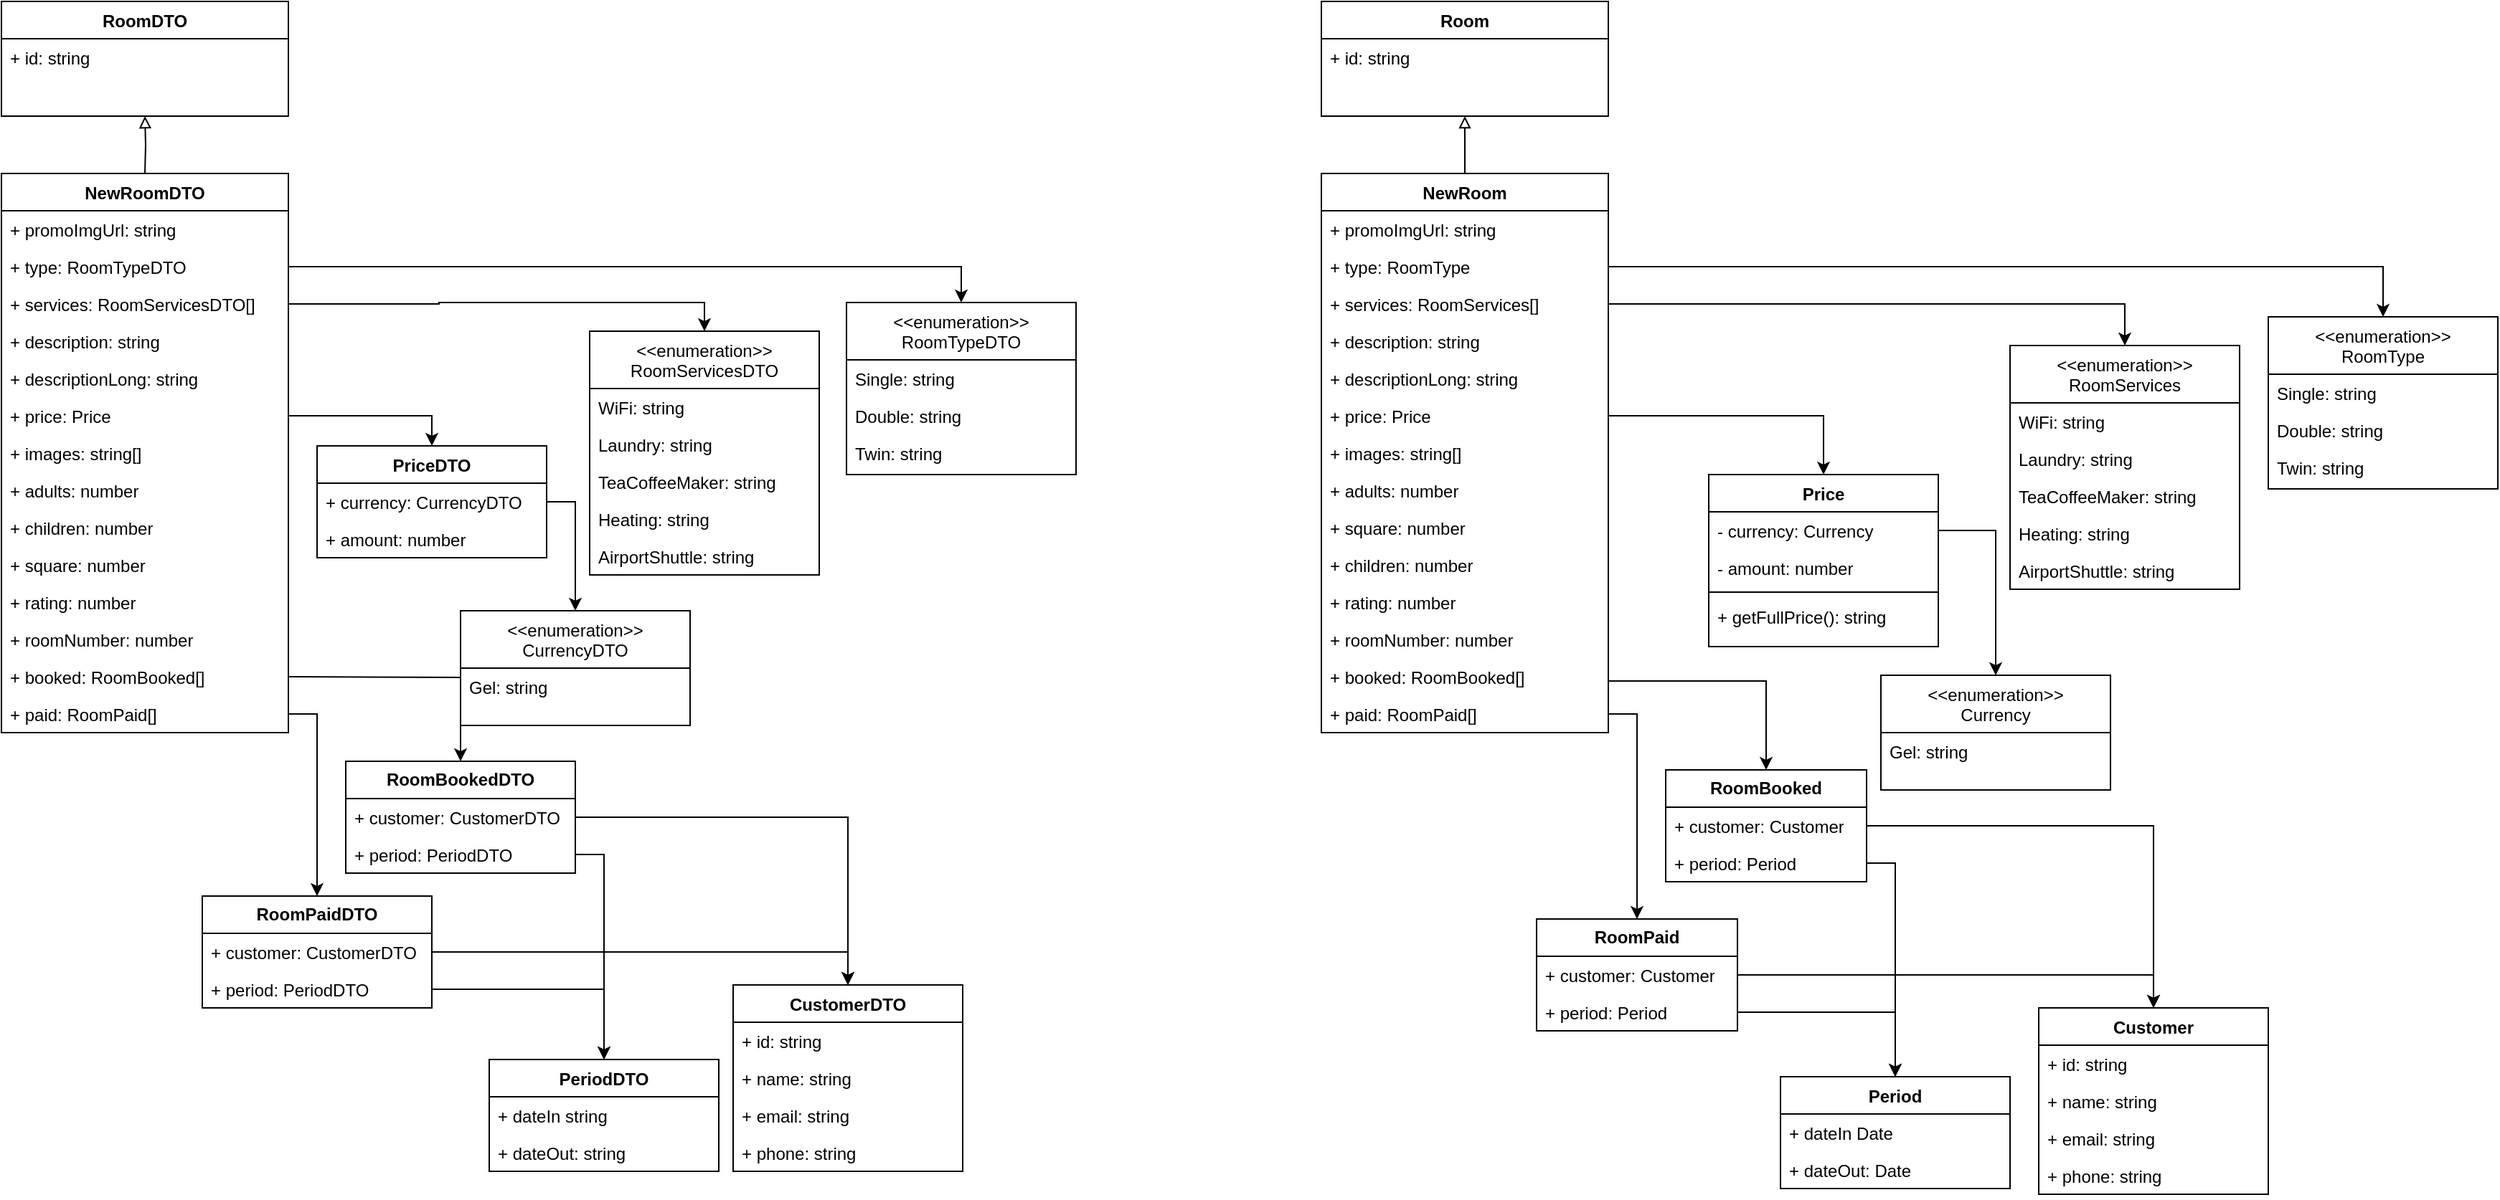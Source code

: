 <mxfile version="21.1.2" type="device">
  <diagram id="C5RBs43oDa-KdzZeNtuy" name="Page-1">
    <mxGraphModel dx="1173" dy="793" grid="1" gridSize="10" guides="1" tooltips="1" connect="1" arrows="1" fold="1" page="1" pageScale="1" pageWidth="827" pageHeight="1169" math="0" shadow="0">
      <root>
        <mxCell id="WIyWlLk6GJQsqaUBKTNV-0" />
        <mxCell id="WIyWlLk6GJQsqaUBKTNV-1" parent="WIyWlLk6GJQsqaUBKTNV-0" />
        <mxCell id="zkfFHV4jXpPFQw0GAbJ--17" value="Customer" style="swimlane;fontStyle=1;align=center;verticalAlign=top;childLayout=stackLayout;horizontal=1;startSize=26;horizontalStack=0;resizeParent=1;resizeLast=0;collapsible=1;marginBottom=0;rounded=0;shadow=0;strokeWidth=1;" parent="WIyWlLk6GJQsqaUBKTNV-1" vertex="1">
          <mxGeometry x="1700" y="862" width="160" height="130" as="geometry">
            <mxRectangle x="550" y="140" width="160" height="26" as="alternateBounds" />
          </mxGeometry>
        </mxCell>
        <mxCell id="zkfFHV4jXpPFQw0GAbJ--18" value="+ id: string" style="text;align=left;verticalAlign=top;spacingLeft=4;spacingRight=4;overflow=hidden;rotatable=0;points=[[0,0.5],[1,0.5]];portConstraint=eastwest;" parent="zkfFHV4jXpPFQw0GAbJ--17" vertex="1">
          <mxGeometry y="26" width="160" height="26" as="geometry" />
        </mxCell>
        <mxCell id="zkfFHV4jXpPFQw0GAbJ--19" value="+ name: string" style="text;align=left;verticalAlign=top;spacingLeft=4;spacingRight=4;overflow=hidden;rotatable=0;points=[[0,0.5],[1,0.5]];portConstraint=eastwest;rounded=0;shadow=0;html=0;" parent="zkfFHV4jXpPFQw0GAbJ--17" vertex="1">
          <mxGeometry y="52" width="160" height="26" as="geometry" />
        </mxCell>
        <mxCell id="zkfFHV4jXpPFQw0GAbJ--20" value="+ email: string" style="text;align=left;verticalAlign=top;spacingLeft=4;spacingRight=4;overflow=hidden;rotatable=0;points=[[0,0.5],[1,0.5]];portConstraint=eastwest;rounded=0;shadow=0;html=0;" parent="zkfFHV4jXpPFQw0GAbJ--17" vertex="1">
          <mxGeometry y="78" width="160" height="26" as="geometry" />
        </mxCell>
        <mxCell id="zkfFHV4jXpPFQw0GAbJ--21" value="+ phone: string" style="text;align=left;verticalAlign=top;spacingLeft=4;spacingRight=4;overflow=hidden;rotatable=0;points=[[0,0.5],[1,0.5]];portConstraint=eastwest;rounded=0;shadow=0;html=0;" parent="zkfFHV4jXpPFQw0GAbJ--17" vertex="1">
          <mxGeometry y="104" width="160" height="26" as="geometry" />
        </mxCell>
        <mxCell id="d_Sg6oqERydrpkFvaHPT-14" value="Room" style="swimlane;fontStyle=1;align=center;verticalAlign=top;childLayout=stackLayout;horizontal=1;startSize=26;horizontalStack=0;resizeParent=1;resizeLast=0;collapsible=1;marginBottom=0;rounded=0;shadow=0;strokeWidth=1;" parent="WIyWlLk6GJQsqaUBKTNV-1" vertex="1">
          <mxGeometry x="1200" y="160" width="200" height="80" as="geometry">
            <mxRectangle x="550" y="140" width="160" height="26" as="alternateBounds" />
          </mxGeometry>
        </mxCell>
        <mxCell id="d_Sg6oqERydrpkFvaHPT-18" value="+ id: string" style="text;align=left;verticalAlign=top;spacingLeft=4;spacingRight=4;overflow=hidden;rotatable=0;points=[[0,0.5],[1,0.5]];portConstraint=eastwest;rounded=0;shadow=0;html=0;" parent="d_Sg6oqERydrpkFvaHPT-14" vertex="1">
          <mxGeometry y="26" width="200" height="34" as="geometry" />
        </mxCell>
        <mxCell id="d_Sg6oqERydrpkFvaHPT-21" value="&lt;&lt;enumeration&gt;&gt;&#xa;RoomServices" style="swimlane;fontStyle=0;align=center;verticalAlign=top;childLayout=stackLayout;horizontal=1;startSize=40;horizontalStack=0;resizeParent=1;resizeLast=0;collapsible=1;marginBottom=0;rounded=0;shadow=0;strokeWidth=1;" parent="WIyWlLk6GJQsqaUBKTNV-1" vertex="1">
          <mxGeometry x="1680" y="400" width="160" height="170" as="geometry">
            <mxRectangle x="550" y="140" width="160" height="26" as="alternateBounds" />
          </mxGeometry>
        </mxCell>
        <mxCell id="d_Sg6oqERydrpkFvaHPT-22" value="WiFi: string" style="text;align=left;verticalAlign=top;spacingLeft=4;spacingRight=4;overflow=hidden;rotatable=0;points=[[0,0.5],[1,0.5]];portConstraint=eastwest;" parent="d_Sg6oqERydrpkFvaHPT-21" vertex="1">
          <mxGeometry y="40" width="160" height="26" as="geometry" />
        </mxCell>
        <mxCell id="d_Sg6oqERydrpkFvaHPT-23" value="Laundry: string" style="text;align=left;verticalAlign=top;spacingLeft=4;spacingRight=4;overflow=hidden;rotatable=0;points=[[0,0.5],[1,0.5]];portConstraint=eastwest;rounded=0;shadow=0;html=0;" parent="d_Sg6oqERydrpkFvaHPT-21" vertex="1">
          <mxGeometry y="66" width="160" height="26" as="geometry" />
        </mxCell>
        <mxCell id="d_Sg6oqERydrpkFvaHPT-48" value="TeaCoffeeMaker: string" style="text;strokeColor=none;fillColor=none;align=left;verticalAlign=top;spacingLeft=4;spacingRight=4;overflow=hidden;rotatable=0;points=[[0,0.5],[1,0.5]];portConstraint=eastwest;whiteSpace=wrap;html=1;" parent="d_Sg6oqERydrpkFvaHPT-21" vertex="1">
          <mxGeometry y="92" width="160" height="26" as="geometry" />
        </mxCell>
        <mxCell id="d_Sg6oqERydrpkFvaHPT-49" value="Heating: string" style="text;strokeColor=none;fillColor=none;align=left;verticalAlign=top;spacingLeft=4;spacingRight=4;overflow=hidden;rotatable=0;points=[[0,0.5],[1,0.5]];portConstraint=eastwest;whiteSpace=wrap;html=1;" parent="d_Sg6oqERydrpkFvaHPT-21" vertex="1">
          <mxGeometry y="118" width="160" height="26" as="geometry" />
        </mxCell>
        <mxCell id="d_Sg6oqERydrpkFvaHPT-50" value="AirportShuttle: string" style="text;strokeColor=none;fillColor=none;align=left;verticalAlign=top;spacingLeft=4;spacingRight=4;overflow=hidden;rotatable=0;points=[[0,0.5],[1,0.5]];portConstraint=eastwest;whiteSpace=wrap;html=1;" parent="d_Sg6oqERydrpkFvaHPT-21" vertex="1">
          <mxGeometry y="144" width="160" height="26" as="geometry" />
        </mxCell>
        <mxCell id="d_Sg6oqERydrpkFvaHPT-0" value="&lt;&lt;enumeration&gt;&gt;&#xa;RoomType" style="swimlane;fontStyle=0;align=center;verticalAlign=top;childLayout=stackLayout;horizontal=1;startSize=40;horizontalStack=0;resizeParent=1;resizeLast=0;collapsible=1;marginBottom=0;rounded=0;shadow=0;strokeWidth=1;" parent="WIyWlLk6GJQsqaUBKTNV-1" vertex="1">
          <mxGeometry x="1860" y="380" width="160" height="120" as="geometry">
            <mxRectangle x="550" y="140" width="160" height="26" as="alternateBounds" />
          </mxGeometry>
        </mxCell>
        <mxCell id="d_Sg6oqERydrpkFvaHPT-1" value="Single: string" style="text;align=left;verticalAlign=top;spacingLeft=4;spacingRight=4;overflow=hidden;rotatable=0;points=[[0,0.5],[1,0.5]];portConstraint=eastwest;" parent="d_Sg6oqERydrpkFvaHPT-0" vertex="1">
          <mxGeometry y="40" width="160" height="26" as="geometry" />
        </mxCell>
        <mxCell id="d_Sg6oqERydrpkFvaHPT-41" value="Double: string" style="text;strokeColor=none;fillColor=none;align=left;verticalAlign=top;spacingLeft=4;spacingRight=4;overflow=hidden;rotatable=0;points=[[0,0.5],[1,0.5]];portConstraint=eastwest;whiteSpace=wrap;html=1;" parent="d_Sg6oqERydrpkFvaHPT-0" vertex="1">
          <mxGeometry y="66" width="160" height="26" as="geometry" />
        </mxCell>
        <mxCell id="d_Sg6oqERydrpkFvaHPT-42" value="Twin: string" style="text;strokeColor=none;fillColor=none;align=left;verticalAlign=top;spacingLeft=4;spacingRight=4;overflow=hidden;rotatable=0;points=[[0,0.5],[1,0.5]];portConstraint=eastwest;whiteSpace=wrap;html=1;" parent="d_Sg6oqERydrpkFvaHPT-0" vertex="1">
          <mxGeometry y="92" width="160" height="28" as="geometry" />
        </mxCell>
        <mxCell id="zkfFHV4jXpPFQw0GAbJ--0" value="NewRoom" style="swimlane;fontStyle=1;align=center;verticalAlign=top;childLayout=stackLayout;horizontal=1;startSize=26;horizontalStack=0;resizeParent=1;resizeLast=0;collapsible=1;marginBottom=0;rounded=0;shadow=0;strokeWidth=1;fillColor=default;" parent="WIyWlLk6GJQsqaUBKTNV-1" vertex="1">
          <mxGeometry x="1200" y="280" width="200" height="390" as="geometry">
            <mxRectangle x="230" y="140" width="160" height="26" as="alternateBounds" />
          </mxGeometry>
        </mxCell>
        <mxCell id="hzhKv7WzkPUW-s2_m-Os-23" value="+ promoImgUrl: string" style="text;align=left;verticalAlign=top;spacingLeft=4;spacingRight=4;overflow=hidden;rotatable=0;points=[[0,0.5],[1,0.5]];portConstraint=eastwest;rounded=0;shadow=0;html=0;" parent="zkfFHV4jXpPFQw0GAbJ--0" vertex="1">
          <mxGeometry y="26" width="200" height="26" as="geometry" />
        </mxCell>
        <mxCell id="zkfFHV4jXpPFQw0GAbJ--3" value="+ type: RoomType" style="text;align=left;verticalAlign=top;spacingLeft=4;spacingRight=4;overflow=hidden;rotatable=0;points=[[0,0.5],[1,0.5]];portConstraint=eastwest;rounded=0;shadow=0;html=0;" parent="zkfFHV4jXpPFQw0GAbJ--0" vertex="1">
          <mxGeometry y="52" width="200" height="26" as="geometry" />
        </mxCell>
        <mxCell id="hzhKv7WzkPUW-s2_m-Os-22" value="+ services: RoomServices[]" style="text;align=left;verticalAlign=top;spacingLeft=4;spacingRight=4;overflow=hidden;rotatable=0;points=[[0,0.5],[1,0.5]];portConstraint=eastwest;" parent="zkfFHV4jXpPFQw0GAbJ--0" vertex="1">
          <mxGeometry y="78" width="200" height="26" as="geometry" />
        </mxCell>
        <mxCell id="hzhKv7WzkPUW-s2_m-Os-24" value="+ description: string" style="text;align=left;verticalAlign=top;spacingLeft=4;spacingRight=4;overflow=hidden;rotatable=0;points=[[0,0.5],[1,0.5]];portConstraint=eastwest;rounded=0;shadow=0;html=0;" parent="zkfFHV4jXpPFQw0GAbJ--0" vertex="1">
          <mxGeometry y="104" width="200" height="26" as="geometry" />
        </mxCell>
        <mxCell id="hzhKv7WzkPUW-s2_m-Os-30" value="+ descriptionLong: string" style="text;align=left;verticalAlign=top;spacingLeft=4;spacingRight=4;overflow=hidden;rotatable=0;points=[[0,0.5],[1,0.5]];portConstraint=eastwest;rounded=0;shadow=0;html=0;" parent="zkfFHV4jXpPFQw0GAbJ--0" vertex="1">
          <mxGeometry y="130" width="200" height="26" as="geometry" />
        </mxCell>
        <mxCell id="hzhKv7WzkPUW-s2_m-Os-25" value="+ price: Price" style="text;align=left;verticalAlign=top;spacingLeft=4;spacingRight=4;overflow=hidden;rotatable=0;points=[[0,0.5],[1,0.5]];portConstraint=eastwest;" parent="zkfFHV4jXpPFQw0GAbJ--0" vertex="1">
          <mxGeometry y="156" width="200" height="26" as="geometry" />
        </mxCell>
        <mxCell id="hzhKv7WzkPUW-s2_m-Os-29" value="+ images: string[]" style="text;align=left;verticalAlign=top;spacingLeft=4;spacingRight=4;overflow=hidden;rotatable=0;points=[[0,0.5],[1,0.5]];portConstraint=eastwest;rounded=0;shadow=0;html=0;" parent="zkfFHV4jXpPFQw0GAbJ--0" vertex="1">
          <mxGeometry y="182" width="200" height="26" as="geometry" />
        </mxCell>
        <mxCell id="hzhKv7WzkPUW-s2_m-Os-28" value="+ adults: number" style="text;align=left;verticalAlign=top;spacingLeft=4;spacingRight=4;overflow=hidden;rotatable=0;points=[[0,0.5],[1,0.5]];portConstraint=eastwest;" parent="zkfFHV4jXpPFQw0GAbJ--0" vertex="1">
          <mxGeometry y="208" width="200" height="26" as="geometry" />
        </mxCell>
        <mxCell id="hzhKv7WzkPUW-s2_m-Os-31" value="+ square: number" style="text;align=left;verticalAlign=top;spacingLeft=4;spacingRight=4;overflow=hidden;rotatable=0;points=[[0,0.5],[1,0.5]];portConstraint=eastwest;rounded=0;shadow=0;html=0;" parent="zkfFHV4jXpPFQw0GAbJ--0" vertex="1">
          <mxGeometry y="234" width="200" height="26" as="geometry" />
        </mxCell>
        <mxCell id="hzhKv7WzkPUW-s2_m-Os-27" value="+ children: number" style="text;align=left;verticalAlign=top;spacingLeft=4;spacingRight=4;overflow=hidden;rotatable=0;points=[[0,0.5],[1,0.5]];portConstraint=eastwest;rounded=0;shadow=0;html=0;" parent="zkfFHV4jXpPFQw0GAbJ--0" vertex="1">
          <mxGeometry y="260" width="200" height="26" as="geometry" />
        </mxCell>
        <mxCell id="hzhKv7WzkPUW-s2_m-Os-32" value="+ rating: number" style="text;align=left;verticalAlign=top;spacingLeft=4;spacingRight=4;overflow=hidden;rotatable=0;points=[[0,0.5],[1,0.5]];portConstraint=eastwest;rounded=0;shadow=0;html=0;" parent="zkfFHV4jXpPFQw0GAbJ--0" vertex="1">
          <mxGeometry y="286" width="200" height="26" as="geometry" />
        </mxCell>
        <mxCell id="Ks_CFoiMKWxKcUtmaqoq-8" value="+ roomNumber: number" style="text;strokeColor=none;fillColor=none;align=left;verticalAlign=top;spacingLeft=4;spacingRight=4;overflow=hidden;rotatable=0;points=[[0,0.5],[1,0.5]];portConstraint=eastwest;whiteSpace=wrap;html=1;" vertex="1" parent="zkfFHV4jXpPFQw0GAbJ--0">
          <mxGeometry y="312" width="200" height="26" as="geometry" />
        </mxCell>
        <mxCell id="Ks_CFoiMKWxKcUtmaqoq-2" value="+ booked: RoomBooked[]" style="text;strokeColor=none;fillColor=none;align=left;verticalAlign=top;spacingLeft=4;spacingRight=4;overflow=hidden;rotatable=0;points=[[0,0.5],[1,0.5]];portConstraint=eastwest;whiteSpace=wrap;html=1;" vertex="1" parent="zkfFHV4jXpPFQw0GAbJ--0">
          <mxGeometry y="338" width="200" height="26" as="geometry" />
        </mxCell>
        <mxCell id="Ks_CFoiMKWxKcUtmaqoq-3" value="+ paid: RoomPaid[]" style="text;strokeColor=none;fillColor=none;align=left;verticalAlign=top;spacingLeft=4;spacingRight=4;overflow=hidden;rotatable=0;points=[[0,0.5],[1,0.5]];portConstraint=eastwest;whiteSpace=wrap;html=1;" vertex="1" parent="zkfFHV4jXpPFQw0GAbJ--0">
          <mxGeometry y="364" width="200" height="26" as="geometry" />
        </mxCell>
        <mxCell id="d_Sg6oqERydrpkFvaHPT-20" value="" style="edgeStyle=orthogonalEdgeStyle;rounded=0;orthogonalLoop=1;jettySize=auto;html=1;entryX=0.5;entryY=1;entryDx=0;entryDy=0;fillColor=none;startArrow=none;startFill=0;endArrow=block;endFill=0;" parent="WIyWlLk6GJQsqaUBKTNV-1" source="zkfFHV4jXpPFQw0GAbJ--0" target="d_Sg6oqERydrpkFvaHPT-14" edge="1">
          <mxGeometry relative="1" as="geometry" />
        </mxCell>
        <mxCell id="d_Sg6oqERydrpkFvaHPT-32" value="&lt;&lt;enumeration&gt;&gt;&#xa;Currency" style="swimlane;fontStyle=0;align=center;verticalAlign=top;childLayout=stackLayout;horizontal=1;startSize=40;horizontalStack=0;resizeParent=1;resizeLast=0;collapsible=1;marginBottom=0;rounded=0;shadow=0;strokeWidth=1;" parent="WIyWlLk6GJQsqaUBKTNV-1" vertex="1">
          <mxGeometry x="1590" y="630" width="160" height="80" as="geometry">
            <mxRectangle x="550" y="140" width="160" height="26" as="alternateBounds" />
          </mxGeometry>
        </mxCell>
        <mxCell id="d_Sg6oqERydrpkFvaHPT-33" value="Gel: string" style="text;align=left;verticalAlign=top;spacingLeft=4;spacingRight=4;overflow=hidden;rotatable=0;points=[[0,0.5],[1,0.5]];portConstraint=eastwest;" parent="d_Sg6oqERydrpkFvaHPT-32" vertex="1">
          <mxGeometry y="40" width="160" height="40" as="geometry" />
        </mxCell>
        <mxCell id="d_Sg6oqERydrpkFvaHPT-43" value="Price" style="swimlane;fontStyle=1;align=center;verticalAlign=top;childLayout=stackLayout;horizontal=1;startSize=26;horizontalStack=0;resizeParent=1;resizeParentMax=0;resizeLast=0;collapsible=1;marginBottom=0;whiteSpace=wrap;html=1;" parent="WIyWlLk6GJQsqaUBKTNV-1" vertex="1">
          <mxGeometry x="1470" y="490" width="160" height="120" as="geometry" />
        </mxCell>
        <mxCell id="d_Sg6oqERydrpkFvaHPT-44" value="- currency: Currency" style="text;strokeColor=none;fillColor=none;align=left;verticalAlign=top;spacingLeft=4;spacingRight=4;overflow=hidden;rotatable=0;points=[[0,0.5],[1,0.5]];portConstraint=eastwest;whiteSpace=wrap;html=1;" parent="d_Sg6oqERydrpkFvaHPT-43" vertex="1">
          <mxGeometry y="26" width="160" height="26" as="geometry" />
        </mxCell>
        <mxCell id="d_Sg6oqERydrpkFvaHPT-47" value="- amount: number" style="text;strokeColor=none;fillColor=none;align=left;verticalAlign=top;spacingLeft=4;spacingRight=4;overflow=hidden;rotatable=0;points=[[0,0.5],[1,0.5]];portConstraint=eastwest;whiteSpace=wrap;html=1;" parent="d_Sg6oqERydrpkFvaHPT-43" vertex="1">
          <mxGeometry y="52" width="160" height="26" as="geometry" />
        </mxCell>
        <mxCell id="d_Sg6oqERydrpkFvaHPT-45" value="" style="line;strokeWidth=1;fillColor=none;align=left;verticalAlign=middle;spacingTop=-1;spacingLeft=3;spacingRight=3;rotatable=0;labelPosition=right;points=[];portConstraint=eastwest;strokeColor=inherit;" parent="d_Sg6oqERydrpkFvaHPT-43" vertex="1">
          <mxGeometry y="78" width="160" height="8" as="geometry" />
        </mxCell>
        <mxCell id="d_Sg6oqERydrpkFvaHPT-46" value="+ getFullPrice(): string" style="text;strokeColor=none;fillColor=none;align=left;verticalAlign=top;spacingLeft=4;spacingRight=4;overflow=hidden;rotatable=0;points=[[0,0.5],[1,0.5]];portConstraint=eastwest;whiteSpace=wrap;html=1;" parent="d_Sg6oqERydrpkFvaHPT-43" vertex="1">
          <mxGeometry y="86" width="160" height="34" as="geometry" />
        </mxCell>
        <mxCell id="d_Sg6oqERydrpkFvaHPT-71" value="&lt;&lt;enumeration&gt;&gt;&#xa;RoomServicesDTO" style="swimlane;fontStyle=0;align=center;verticalAlign=top;childLayout=stackLayout;horizontal=1;startSize=40;horizontalStack=0;resizeParent=1;resizeLast=0;collapsible=1;marginBottom=0;rounded=0;shadow=0;strokeWidth=1;" parent="WIyWlLk6GJQsqaUBKTNV-1" vertex="1">
          <mxGeometry x="690" y="390" width="160" height="170" as="geometry">
            <mxRectangle x="550" y="140" width="160" height="26" as="alternateBounds" />
          </mxGeometry>
        </mxCell>
        <mxCell id="d_Sg6oqERydrpkFvaHPT-72" value="WiFi: string" style="text;align=left;verticalAlign=top;spacingLeft=4;spacingRight=4;overflow=hidden;rotatable=0;points=[[0,0.5],[1,0.5]];portConstraint=eastwest;" parent="d_Sg6oqERydrpkFvaHPT-71" vertex="1">
          <mxGeometry y="40" width="160" height="26" as="geometry" />
        </mxCell>
        <mxCell id="d_Sg6oqERydrpkFvaHPT-73" value="Laundry: string" style="text;align=left;verticalAlign=top;spacingLeft=4;spacingRight=4;overflow=hidden;rotatable=0;points=[[0,0.5],[1,0.5]];portConstraint=eastwest;rounded=0;shadow=0;html=0;" parent="d_Sg6oqERydrpkFvaHPT-71" vertex="1">
          <mxGeometry y="66" width="160" height="26" as="geometry" />
        </mxCell>
        <mxCell id="d_Sg6oqERydrpkFvaHPT-74" value="TeaCoffeeMaker: string" style="text;strokeColor=none;fillColor=none;align=left;verticalAlign=top;spacingLeft=4;spacingRight=4;overflow=hidden;rotatable=0;points=[[0,0.5],[1,0.5]];portConstraint=eastwest;whiteSpace=wrap;html=1;" parent="d_Sg6oqERydrpkFvaHPT-71" vertex="1">
          <mxGeometry y="92" width="160" height="26" as="geometry" />
        </mxCell>
        <mxCell id="d_Sg6oqERydrpkFvaHPT-75" value="Heating: string" style="text;strokeColor=none;fillColor=none;align=left;verticalAlign=top;spacingLeft=4;spacingRight=4;overflow=hidden;rotatable=0;points=[[0,0.5],[1,0.5]];portConstraint=eastwest;whiteSpace=wrap;html=1;" parent="d_Sg6oqERydrpkFvaHPT-71" vertex="1">
          <mxGeometry y="118" width="160" height="26" as="geometry" />
        </mxCell>
        <mxCell id="d_Sg6oqERydrpkFvaHPT-76" value="AirportShuttle: string" style="text;strokeColor=none;fillColor=none;align=left;verticalAlign=top;spacingLeft=4;spacingRight=4;overflow=hidden;rotatable=0;points=[[0,0.5],[1,0.5]];portConstraint=eastwest;whiteSpace=wrap;html=1;" parent="d_Sg6oqERydrpkFvaHPT-71" vertex="1">
          <mxGeometry y="144" width="160" height="26" as="geometry" />
        </mxCell>
        <mxCell id="d_Sg6oqERydrpkFvaHPT-77" value="&lt;&lt;enumeration&gt;&gt;&#xa;RoomTypeDTO" style="swimlane;fontStyle=0;align=center;verticalAlign=top;childLayout=stackLayout;horizontal=1;startSize=40;horizontalStack=0;resizeParent=1;resizeLast=0;collapsible=1;marginBottom=0;rounded=0;shadow=0;strokeWidth=1;" parent="WIyWlLk6GJQsqaUBKTNV-1" vertex="1">
          <mxGeometry x="869" y="370" width="160" height="120" as="geometry">
            <mxRectangle x="550" y="140" width="160" height="26" as="alternateBounds" />
          </mxGeometry>
        </mxCell>
        <mxCell id="d_Sg6oqERydrpkFvaHPT-78" value="Single: string" style="text;align=left;verticalAlign=top;spacingLeft=4;spacingRight=4;overflow=hidden;rotatable=0;points=[[0,0.5],[1,0.5]];portConstraint=eastwest;" parent="d_Sg6oqERydrpkFvaHPT-77" vertex="1">
          <mxGeometry y="40" width="160" height="26" as="geometry" />
        </mxCell>
        <mxCell id="d_Sg6oqERydrpkFvaHPT-79" value="Double: string" style="text;strokeColor=none;fillColor=none;align=left;verticalAlign=top;spacingLeft=4;spacingRight=4;overflow=hidden;rotatable=0;points=[[0,0.5],[1,0.5]];portConstraint=eastwest;whiteSpace=wrap;html=1;" parent="d_Sg6oqERydrpkFvaHPT-77" vertex="1">
          <mxGeometry y="66" width="160" height="26" as="geometry" />
        </mxCell>
        <mxCell id="d_Sg6oqERydrpkFvaHPT-80" value="Twin: string" style="text;strokeColor=none;fillColor=none;align=left;verticalAlign=top;spacingLeft=4;spacingRight=4;overflow=hidden;rotatable=0;points=[[0,0.5],[1,0.5]];portConstraint=eastwest;whiteSpace=wrap;html=1;" parent="d_Sg6oqERydrpkFvaHPT-77" vertex="1">
          <mxGeometry y="92" width="160" height="28" as="geometry" />
        </mxCell>
        <mxCell id="d_Sg6oqERydrpkFvaHPT-81" value="NewRoomDTO" style="swimlane;fontStyle=1;align=center;verticalAlign=top;childLayout=stackLayout;horizontal=1;startSize=26;horizontalStack=0;resizeParent=1;resizeLast=0;collapsible=1;marginBottom=0;rounded=0;shadow=0;strokeWidth=1;fillColor=default;" parent="WIyWlLk6GJQsqaUBKTNV-1" vertex="1">
          <mxGeometry x="280" y="280" width="200" height="390" as="geometry">
            <mxRectangle x="230" y="140" width="160" height="26" as="alternateBounds" />
          </mxGeometry>
        </mxCell>
        <mxCell id="d_Sg6oqERydrpkFvaHPT-82" value="+ promoImgUrl: string" style="text;align=left;verticalAlign=top;spacingLeft=4;spacingRight=4;overflow=hidden;rotatable=0;points=[[0,0.5],[1,0.5]];portConstraint=eastwest;rounded=0;shadow=0;html=0;" parent="d_Sg6oqERydrpkFvaHPT-81" vertex="1">
          <mxGeometry y="26" width="200" height="26" as="geometry" />
        </mxCell>
        <mxCell id="d_Sg6oqERydrpkFvaHPT-83" value="+ type: RoomTypeDTO" style="text;align=left;verticalAlign=top;spacingLeft=4;spacingRight=4;overflow=hidden;rotatable=0;points=[[0,0.5],[1,0.5]];portConstraint=eastwest;rounded=0;shadow=0;html=0;" parent="d_Sg6oqERydrpkFvaHPT-81" vertex="1">
          <mxGeometry y="52" width="200" height="26" as="geometry" />
        </mxCell>
        <mxCell id="d_Sg6oqERydrpkFvaHPT-84" value="+ services: RoomServicesDTO[]" style="text;align=left;verticalAlign=top;spacingLeft=4;spacingRight=4;overflow=hidden;rotatable=0;points=[[0,0.5],[1,0.5]];portConstraint=eastwest;" parent="d_Sg6oqERydrpkFvaHPT-81" vertex="1">
          <mxGeometry y="78" width="200" height="26" as="geometry" />
        </mxCell>
        <mxCell id="d_Sg6oqERydrpkFvaHPT-85" value="+ description: string" style="text;align=left;verticalAlign=top;spacingLeft=4;spacingRight=4;overflow=hidden;rotatable=0;points=[[0,0.5],[1,0.5]];portConstraint=eastwest;rounded=0;shadow=0;html=0;" parent="d_Sg6oqERydrpkFvaHPT-81" vertex="1">
          <mxGeometry y="104" width="200" height="26" as="geometry" />
        </mxCell>
        <mxCell id="d_Sg6oqERydrpkFvaHPT-86" value="+ descriptionLong: string" style="text;align=left;verticalAlign=top;spacingLeft=4;spacingRight=4;overflow=hidden;rotatable=0;points=[[0,0.5],[1,0.5]];portConstraint=eastwest;rounded=0;shadow=0;html=0;" parent="d_Sg6oqERydrpkFvaHPT-81" vertex="1">
          <mxGeometry y="130" width="200" height="26" as="geometry" />
        </mxCell>
        <mxCell id="d_Sg6oqERydrpkFvaHPT-87" value="+ price: Price" style="text;align=left;verticalAlign=top;spacingLeft=4;spacingRight=4;overflow=hidden;rotatable=0;points=[[0,0.5],[1,0.5]];portConstraint=eastwest;" parent="d_Sg6oqERydrpkFvaHPT-81" vertex="1">
          <mxGeometry y="156" width="200" height="26" as="geometry" />
        </mxCell>
        <mxCell id="d_Sg6oqERydrpkFvaHPT-88" value="+ images: string[]" style="text;align=left;verticalAlign=top;spacingLeft=4;spacingRight=4;overflow=hidden;rotatable=0;points=[[0,0.5],[1,0.5]];portConstraint=eastwest;rounded=0;shadow=0;html=0;" parent="d_Sg6oqERydrpkFvaHPT-81" vertex="1">
          <mxGeometry y="182" width="200" height="26" as="geometry" />
        </mxCell>
        <mxCell id="d_Sg6oqERydrpkFvaHPT-89" value="+ adults: number" style="text;align=left;verticalAlign=top;spacingLeft=4;spacingRight=4;overflow=hidden;rotatable=0;points=[[0,0.5],[1,0.5]];portConstraint=eastwest;" parent="d_Sg6oqERydrpkFvaHPT-81" vertex="1">
          <mxGeometry y="208" width="200" height="26" as="geometry" />
        </mxCell>
        <mxCell id="d_Sg6oqERydrpkFvaHPT-90" value="+ children: number" style="text;align=left;verticalAlign=top;spacingLeft=4;spacingRight=4;overflow=hidden;rotatable=0;points=[[0,0.5],[1,0.5]];portConstraint=eastwest;rounded=0;shadow=0;html=0;" parent="d_Sg6oqERydrpkFvaHPT-81" vertex="1">
          <mxGeometry y="234" width="200" height="26" as="geometry" />
        </mxCell>
        <mxCell id="d_Sg6oqERydrpkFvaHPT-91" value="+ square: number" style="text;align=left;verticalAlign=top;spacingLeft=4;spacingRight=4;overflow=hidden;rotatable=0;points=[[0,0.5],[1,0.5]];portConstraint=eastwest;rounded=0;shadow=0;html=0;" parent="d_Sg6oqERydrpkFvaHPT-81" vertex="1">
          <mxGeometry y="260" width="200" height="26" as="geometry" />
        </mxCell>
        <mxCell id="d_Sg6oqERydrpkFvaHPT-92" value="+ rating: number" style="text;align=left;verticalAlign=top;spacingLeft=4;spacingRight=4;overflow=hidden;rotatable=0;points=[[0,0.5],[1,0.5]];portConstraint=eastwest;rounded=0;shadow=0;html=0;" parent="d_Sg6oqERydrpkFvaHPT-81" vertex="1">
          <mxGeometry y="286" width="200" height="26" as="geometry" />
        </mxCell>
        <mxCell id="Ks_CFoiMKWxKcUtmaqoq-9" value="+ roomNumber: number" style="text;strokeColor=none;fillColor=none;align=left;verticalAlign=top;spacingLeft=4;spacingRight=4;overflow=hidden;rotatable=0;points=[[0,0.5],[1,0.5]];portConstraint=eastwest;whiteSpace=wrap;html=1;" vertex="1" parent="d_Sg6oqERydrpkFvaHPT-81">
          <mxGeometry y="312" width="200" height="26" as="geometry" />
        </mxCell>
        <mxCell id="Ks_CFoiMKWxKcUtmaqoq-10" value="+ booked: RoomBooked[]" style="text;strokeColor=none;fillColor=none;align=left;verticalAlign=top;spacingLeft=4;spacingRight=4;overflow=hidden;rotatable=0;points=[[0,0.5],[1,0.5]];portConstraint=eastwest;whiteSpace=wrap;html=1;" vertex="1" parent="d_Sg6oqERydrpkFvaHPT-81">
          <mxGeometry y="338" width="200" height="26" as="geometry" />
        </mxCell>
        <mxCell id="Ks_CFoiMKWxKcUtmaqoq-11" value="+ paid: RoomPaid[]" style="text;strokeColor=none;fillColor=none;align=left;verticalAlign=top;spacingLeft=4;spacingRight=4;overflow=hidden;rotatable=0;points=[[0,0.5],[1,0.5]];portConstraint=eastwest;whiteSpace=wrap;html=1;" vertex="1" parent="d_Sg6oqERydrpkFvaHPT-81">
          <mxGeometry y="364" width="200" height="26" as="geometry" />
        </mxCell>
        <mxCell id="d_Sg6oqERydrpkFvaHPT-95" value="&lt;&lt;enumeration&gt;&gt;&#xa;CurrencyDTO" style="swimlane;fontStyle=0;align=center;verticalAlign=top;childLayout=stackLayout;horizontal=1;startSize=40;horizontalStack=0;resizeParent=1;resizeLast=0;collapsible=1;marginBottom=0;rounded=0;shadow=0;strokeWidth=1;" parent="WIyWlLk6GJQsqaUBKTNV-1" vertex="1">
          <mxGeometry x="600" y="585" width="160" height="80" as="geometry">
            <mxRectangle x="550" y="140" width="160" height="26" as="alternateBounds" />
          </mxGeometry>
        </mxCell>
        <mxCell id="d_Sg6oqERydrpkFvaHPT-96" value="Gel: string" style="text;align=left;verticalAlign=top;spacingLeft=4;spacingRight=4;overflow=hidden;rotatable=0;points=[[0,0.5],[1,0.5]];portConstraint=eastwest;" parent="d_Sg6oqERydrpkFvaHPT-95" vertex="1">
          <mxGeometry y="40" width="160" height="40" as="geometry" />
        </mxCell>
        <mxCell id="d_Sg6oqERydrpkFvaHPT-97" value="PriceDTO" style="swimlane;fontStyle=1;align=center;verticalAlign=top;childLayout=stackLayout;horizontal=1;startSize=26;horizontalStack=0;resizeParent=1;resizeParentMax=0;resizeLast=0;collapsible=1;marginBottom=0;whiteSpace=wrap;html=1;" parent="WIyWlLk6GJQsqaUBKTNV-1" vertex="1">
          <mxGeometry x="500" y="470" width="160" height="78" as="geometry" />
        </mxCell>
        <mxCell id="d_Sg6oqERydrpkFvaHPT-98" value="+ currency: CurrencyDTO" style="text;strokeColor=none;fillColor=none;align=left;verticalAlign=top;spacingLeft=4;spacingRight=4;overflow=hidden;rotatable=0;points=[[0,0.5],[1,0.5]];portConstraint=eastwest;whiteSpace=wrap;html=1;" parent="d_Sg6oqERydrpkFvaHPT-97" vertex="1">
          <mxGeometry y="26" width="160" height="26" as="geometry" />
        </mxCell>
        <mxCell id="d_Sg6oqERydrpkFvaHPT-99" value="+ amount: number" style="text;strokeColor=none;fillColor=none;align=left;verticalAlign=top;spacingLeft=4;spacingRight=4;overflow=hidden;rotatable=0;points=[[0,0.5],[1,0.5]];portConstraint=eastwest;whiteSpace=wrap;html=1;" parent="d_Sg6oqERydrpkFvaHPT-97" vertex="1">
          <mxGeometry y="52" width="160" height="26" as="geometry" />
        </mxCell>
        <mxCell id="d_Sg6oqERydrpkFvaHPT-126" value="RoomDTO" style="swimlane;fontStyle=1;align=center;verticalAlign=top;childLayout=stackLayout;horizontal=1;startSize=26;horizontalStack=0;resizeParent=1;resizeLast=0;collapsible=1;marginBottom=0;rounded=0;shadow=0;strokeWidth=1;" parent="WIyWlLk6GJQsqaUBKTNV-1" vertex="1">
          <mxGeometry x="280" y="160" width="200" height="80" as="geometry">
            <mxRectangle x="550" y="140" width="160" height="26" as="alternateBounds" />
          </mxGeometry>
        </mxCell>
        <mxCell id="d_Sg6oqERydrpkFvaHPT-127" value="+ id: string" style="text;align=left;verticalAlign=top;spacingLeft=4;spacingRight=4;overflow=hidden;rotatable=0;points=[[0,0.5],[1,0.5]];portConstraint=eastwest;rounded=0;shadow=0;html=0;" parent="d_Sg6oqERydrpkFvaHPT-126" vertex="1">
          <mxGeometry y="26" width="200" height="34" as="geometry" />
        </mxCell>
        <mxCell id="d_Sg6oqERydrpkFvaHPT-128" value="" style="edgeStyle=orthogonalEdgeStyle;rounded=0;orthogonalLoop=1;jettySize=auto;html=1;entryX=0.5;entryY=1;entryDx=0;entryDy=0;fillColor=none;startArrow=none;startFill=0;endArrow=block;endFill=0;" parent="WIyWlLk6GJQsqaUBKTNV-1" target="d_Sg6oqERydrpkFvaHPT-126" edge="1">
          <mxGeometry relative="1" as="geometry">
            <mxPoint x="380" y="280" as="sourcePoint" />
          </mxGeometry>
        </mxCell>
        <mxCell id="I3We-VWQ5itRpf7lrlMH-1" style="edgeStyle=orthogonalEdgeStyle;rounded=0;orthogonalLoop=1;jettySize=auto;html=1;entryX=0.5;entryY=0;entryDx=0;entryDy=0;" parent="WIyWlLk6GJQsqaUBKTNV-1" source="hzhKv7WzkPUW-s2_m-Os-25" target="d_Sg6oqERydrpkFvaHPT-43" edge="1">
          <mxGeometry relative="1" as="geometry" />
        </mxCell>
        <mxCell id="I3We-VWQ5itRpf7lrlMH-2" style="edgeStyle=orthogonalEdgeStyle;rounded=0;orthogonalLoop=1;jettySize=auto;html=1;" parent="WIyWlLk6GJQsqaUBKTNV-1" source="d_Sg6oqERydrpkFvaHPT-44" target="d_Sg6oqERydrpkFvaHPT-32" edge="1">
          <mxGeometry relative="1" as="geometry" />
        </mxCell>
        <mxCell id="I3We-VWQ5itRpf7lrlMH-3" style="edgeStyle=orthogonalEdgeStyle;rounded=0;orthogonalLoop=1;jettySize=auto;html=1;exitX=1;exitY=0.5;exitDx=0;exitDy=0;entryX=0.5;entryY=0;entryDx=0;entryDy=0;" parent="WIyWlLk6GJQsqaUBKTNV-1" source="Ks_CFoiMKWxKcUtmaqoq-5" target="zkfFHV4jXpPFQw0GAbJ--17" edge="1">
          <mxGeometry relative="1" as="geometry" />
        </mxCell>
        <mxCell id="I3We-VWQ5itRpf7lrlMH-4" style="edgeStyle=orthogonalEdgeStyle;rounded=0;orthogonalLoop=1;jettySize=auto;html=1;entryX=0.5;entryY=0;entryDx=0;entryDy=0;" parent="WIyWlLk6GJQsqaUBKTNV-1" source="hzhKv7WzkPUW-s2_m-Os-22" target="d_Sg6oqERydrpkFvaHPT-21" edge="1">
          <mxGeometry relative="1" as="geometry" />
        </mxCell>
        <mxCell id="I3We-VWQ5itRpf7lrlMH-5" style="edgeStyle=orthogonalEdgeStyle;rounded=0;orthogonalLoop=1;jettySize=auto;html=1;entryX=0.5;entryY=0;entryDx=0;entryDy=0;" parent="WIyWlLk6GJQsqaUBKTNV-1" source="zkfFHV4jXpPFQw0GAbJ--3" target="d_Sg6oqERydrpkFvaHPT-0" edge="1">
          <mxGeometry relative="1" as="geometry" />
        </mxCell>
        <mxCell id="I3We-VWQ5itRpf7lrlMH-8" style="edgeStyle=orthogonalEdgeStyle;rounded=0;orthogonalLoop=1;jettySize=auto;html=1;entryX=0.5;entryY=0;entryDx=0;entryDy=0;" parent="WIyWlLk6GJQsqaUBKTNV-1" source="d_Sg6oqERydrpkFvaHPT-84" target="d_Sg6oqERydrpkFvaHPT-71" edge="1">
          <mxGeometry relative="1" as="geometry" />
        </mxCell>
        <mxCell id="I3We-VWQ5itRpf7lrlMH-9" style="edgeStyle=orthogonalEdgeStyle;rounded=0;orthogonalLoop=1;jettySize=auto;html=1;entryX=0.5;entryY=0;entryDx=0;entryDy=0;" parent="WIyWlLk6GJQsqaUBKTNV-1" source="d_Sg6oqERydrpkFvaHPT-83" target="d_Sg6oqERydrpkFvaHPT-77" edge="1">
          <mxGeometry relative="1" as="geometry" />
        </mxCell>
        <mxCell id="I3We-VWQ5itRpf7lrlMH-10" style="edgeStyle=orthogonalEdgeStyle;rounded=0;orthogonalLoop=1;jettySize=auto;html=1;entryX=0.5;entryY=0;entryDx=0;entryDy=0;" parent="WIyWlLk6GJQsqaUBKTNV-1" source="d_Sg6oqERydrpkFvaHPT-87" target="d_Sg6oqERydrpkFvaHPT-97" edge="1">
          <mxGeometry relative="1" as="geometry" />
        </mxCell>
        <mxCell id="I3We-VWQ5itRpf7lrlMH-11" style="edgeStyle=orthogonalEdgeStyle;rounded=0;orthogonalLoop=1;jettySize=auto;html=1;entryX=0.5;entryY=0;entryDx=0;entryDy=0;" parent="WIyWlLk6GJQsqaUBKTNV-1" source="d_Sg6oqERydrpkFvaHPT-98" target="d_Sg6oqERydrpkFvaHPT-95" edge="1">
          <mxGeometry relative="1" as="geometry" />
        </mxCell>
        <mxCell id="Ks_CFoiMKWxKcUtmaqoq-4" value="&lt;b&gt;RoomBooked&lt;/b&gt;" style="swimlane;fontStyle=0;childLayout=stackLayout;horizontal=1;startSize=26;fillColor=none;horizontalStack=0;resizeParent=1;resizeParentMax=0;resizeLast=0;collapsible=1;marginBottom=0;whiteSpace=wrap;html=1;" vertex="1" parent="WIyWlLk6GJQsqaUBKTNV-1">
          <mxGeometry x="1440" y="696" width="140" height="78" as="geometry" />
        </mxCell>
        <mxCell id="Ks_CFoiMKWxKcUtmaqoq-5" value="+ customer: Customer" style="text;strokeColor=none;fillColor=none;align=left;verticalAlign=top;spacingLeft=4;spacingRight=4;overflow=hidden;rotatable=0;points=[[0,0.5],[1,0.5]];portConstraint=eastwest;whiteSpace=wrap;html=1;" vertex="1" parent="Ks_CFoiMKWxKcUtmaqoq-4">
          <mxGeometry y="26" width="140" height="26" as="geometry" />
        </mxCell>
        <mxCell id="Ks_CFoiMKWxKcUtmaqoq-6" value="+ period: Period&amp;nbsp;" style="text;strokeColor=none;fillColor=none;align=left;verticalAlign=top;spacingLeft=4;spacingRight=4;overflow=hidden;rotatable=0;points=[[0,0.5],[1,0.5]];portConstraint=eastwest;whiteSpace=wrap;html=1;" vertex="1" parent="Ks_CFoiMKWxKcUtmaqoq-4">
          <mxGeometry y="52" width="140" height="26" as="geometry" />
        </mxCell>
        <mxCell id="Ks_CFoiMKWxKcUtmaqoq-13" style="edgeStyle=orthogonalEdgeStyle;rounded=0;orthogonalLoop=1;jettySize=auto;html=1;exitX=1;exitY=0.615;exitDx=0;exitDy=0;exitPerimeter=0;" edge="1" parent="WIyWlLk6GJQsqaUBKTNV-1" source="Ks_CFoiMKWxKcUtmaqoq-2" target="Ks_CFoiMKWxKcUtmaqoq-4">
          <mxGeometry relative="1" as="geometry">
            <mxPoint x="1399.94" y="650.06" as="sourcePoint" />
            <mxPoint x="1480" y="720" as="targetPoint" />
          </mxGeometry>
        </mxCell>
        <mxCell id="Ks_CFoiMKWxKcUtmaqoq-15" value="&lt;b&gt;RoomPaid&lt;/b&gt;" style="swimlane;fontStyle=0;childLayout=stackLayout;horizontal=1;startSize=26;fillColor=none;horizontalStack=0;resizeParent=1;resizeParentMax=0;resizeLast=0;collapsible=1;marginBottom=0;whiteSpace=wrap;html=1;" vertex="1" parent="WIyWlLk6GJQsqaUBKTNV-1">
          <mxGeometry x="1350" y="800" width="140" height="78" as="geometry" />
        </mxCell>
        <mxCell id="Ks_CFoiMKWxKcUtmaqoq-16" value="+ customer: Customer" style="text;strokeColor=none;fillColor=none;align=left;verticalAlign=top;spacingLeft=4;spacingRight=4;overflow=hidden;rotatable=0;points=[[0,0.5],[1,0.5]];portConstraint=eastwest;whiteSpace=wrap;html=1;" vertex="1" parent="Ks_CFoiMKWxKcUtmaqoq-15">
          <mxGeometry y="26" width="140" height="26" as="geometry" />
        </mxCell>
        <mxCell id="Ks_CFoiMKWxKcUtmaqoq-17" value="+ period: Period&amp;nbsp;" style="text;strokeColor=none;fillColor=none;align=left;verticalAlign=top;spacingLeft=4;spacingRight=4;overflow=hidden;rotatable=0;points=[[0,0.5],[1,0.5]];portConstraint=eastwest;whiteSpace=wrap;html=1;" vertex="1" parent="Ks_CFoiMKWxKcUtmaqoq-15">
          <mxGeometry y="52" width="140" height="26" as="geometry" />
        </mxCell>
        <mxCell id="Ks_CFoiMKWxKcUtmaqoq-19" style="edgeStyle=orthogonalEdgeStyle;rounded=0;orthogonalLoop=1;jettySize=auto;html=1;exitX=1;exitY=0.5;exitDx=0;exitDy=0;entryX=0.5;entryY=0;entryDx=0;entryDy=0;" edge="1" parent="WIyWlLk6GJQsqaUBKTNV-1" source="Ks_CFoiMKWxKcUtmaqoq-3" target="Ks_CFoiMKWxKcUtmaqoq-15">
          <mxGeometry relative="1" as="geometry">
            <mxPoint x="1250" y="690" as="sourcePoint" />
            <mxPoint x="1360" y="750" as="targetPoint" />
          </mxGeometry>
        </mxCell>
        <mxCell id="Ks_CFoiMKWxKcUtmaqoq-20" style="edgeStyle=orthogonalEdgeStyle;rounded=0;orthogonalLoop=1;jettySize=auto;html=1;exitX=1;exitY=0.5;exitDx=0;exitDy=0;entryX=0.5;entryY=0;entryDx=0;entryDy=0;" edge="1" parent="WIyWlLk6GJQsqaUBKTNV-1" source="Ks_CFoiMKWxKcUtmaqoq-16" target="zkfFHV4jXpPFQw0GAbJ--17">
          <mxGeometry relative="1" as="geometry">
            <mxPoint x="1660" y="799" as="sourcePoint" />
            <mxPoint x="1790" y="870" as="targetPoint" />
          </mxGeometry>
        </mxCell>
        <mxCell id="Ks_CFoiMKWxKcUtmaqoq-21" value="CustomerDTO" style="swimlane;fontStyle=1;align=center;verticalAlign=top;childLayout=stackLayout;horizontal=1;startSize=26;horizontalStack=0;resizeParent=1;resizeLast=0;collapsible=1;marginBottom=0;rounded=0;shadow=0;strokeWidth=1;" vertex="1" parent="WIyWlLk6GJQsqaUBKTNV-1">
          <mxGeometry x="790" y="846" width="160" height="130" as="geometry">
            <mxRectangle x="550" y="140" width="160" height="26" as="alternateBounds" />
          </mxGeometry>
        </mxCell>
        <mxCell id="Ks_CFoiMKWxKcUtmaqoq-22" value="+ id: string" style="text;align=left;verticalAlign=top;spacingLeft=4;spacingRight=4;overflow=hidden;rotatable=0;points=[[0,0.5],[1,0.5]];portConstraint=eastwest;" vertex="1" parent="Ks_CFoiMKWxKcUtmaqoq-21">
          <mxGeometry y="26" width="160" height="26" as="geometry" />
        </mxCell>
        <mxCell id="Ks_CFoiMKWxKcUtmaqoq-23" value="+ name: string" style="text;align=left;verticalAlign=top;spacingLeft=4;spacingRight=4;overflow=hidden;rotatable=0;points=[[0,0.5],[1,0.5]];portConstraint=eastwest;rounded=0;shadow=0;html=0;" vertex="1" parent="Ks_CFoiMKWxKcUtmaqoq-21">
          <mxGeometry y="52" width="160" height="26" as="geometry" />
        </mxCell>
        <mxCell id="Ks_CFoiMKWxKcUtmaqoq-24" value="+ email: string" style="text;align=left;verticalAlign=top;spacingLeft=4;spacingRight=4;overflow=hidden;rotatable=0;points=[[0,0.5],[1,0.5]];portConstraint=eastwest;rounded=0;shadow=0;html=0;" vertex="1" parent="Ks_CFoiMKWxKcUtmaqoq-21">
          <mxGeometry y="78" width="160" height="26" as="geometry" />
        </mxCell>
        <mxCell id="Ks_CFoiMKWxKcUtmaqoq-25" value="+ phone: string" style="text;align=left;verticalAlign=top;spacingLeft=4;spacingRight=4;overflow=hidden;rotatable=0;points=[[0,0.5],[1,0.5]];portConstraint=eastwest;rounded=0;shadow=0;html=0;" vertex="1" parent="Ks_CFoiMKWxKcUtmaqoq-21">
          <mxGeometry y="104" width="160" height="26" as="geometry" />
        </mxCell>
        <mxCell id="Ks_CFoiMKWxKcUtmaqoq-26" style="edgeStyle=orthogonalEdgeStyle;rounded=0;orthogonalLoop=1;jettySize=auto;html=1;exitX=1;exitY=0.5;exitDx=0;exitDy=0;entryX=0.5;entryY=0;entryDx=0;entryDy=0;" edge="1" parent="WIyWlLk6GJQsqaUBKTNV-1" source="Ks_CFoiMKWxKcUtmaqoq-28" target="Ks_CFoiMKWxKcUtmaqoq-21">
          <mxGeometry relative="1" as="geometry" />
        </mxCell>
        <mxCell id="Ks_CFoiMKWxKcUtmaqoq-27" value="&lt;b&gt;RoomBookedDTO&lt;/b&gt;" style="swimlane;fontStyle=0;childLayout=stackLayout;horizontal=1;startSize=26;fillColor=none;horizontalStack=0;resizeParent=1;resizeParentMax=0;resizeLast=0;collapsible=1;marginBottom=0;whiteSpace=wrap;html=1;" vertex="1" parent="WIyWlLk6GJQsqaUBKTNV-1">
          <mxGeometry x="520" y="690" width="160" height="78" as="geometry" />
        </mxCell>
        <mxCell id="Ks_CFoiMKWxKcUtmaqoq-28" value="+ customer: CustomerDTO" style="text;strokeColor=none;fillColor=none;align=left;verticalAlign=top;spacingLeft=4;spacingRight=4;overflow=hidden;rotatable=0;points=[[0,0.5],[1,0.5]];portConstraint=eastwest;whiteSpace=wrap;html=1;" vertex="1" parent="Ks_CFoiMKWxKcUtmaqoq-27">
          <mxGeometry y="26" width="160" height="26" as="geometry" />
        </mxCell>
        <mxCell id="Ks_CFoiMKWxKcUtmaqoq-29" value="+ period: PeriodDTO&amp;nbsp;" style="text;strokeColor=none;fillColor=none;align=left;verticalAlign=top;spacingLeft=4;spacingRight=4;overflow=hidden;rotatable=0;points=[[0,0.5],[1,0.5]];portConstraint=eastwest;whiteSpace=wrap;html=1;" vertex="1" parent="Ks_CFoiMKWxKcUtmaqoq-27">
          <mxGeometry y="52" width="160" height="26" as="geometry" />
        </mxCell>
        <mxCell id="Ks_CFoiMKWxKcUtmaqoq-31" style="edgeStyle=orthogonalEdgeStyle;rounded=0;orthogonalLoop=1;jettySize=auto;html=1;entryX=0.5;entryY=0;entryDx=0;entryDy=0;" edge="1" parent="WIyWlLk6GJQsqaUBKTNV-1" target="Ks_CFoiMKWxKcUtmaqoq-27">
          <mxGeometry relative="1" as="geometry">
            <mxPoint x="480" y="631" as="sourcePoint" />
            <mxPoint x="550" y="720" as="targetPoint" />
          </mxGeometry>
        </mxCell>
        <mxCell id="Ks_CFoiMKWxKcUtmaqoq-32" value="&lt;b&gt;RoomPaidDTO&lt;/b&gt;" style="swimlane;fontStyle=0;childLayout=stackLayout;horizontal=1;startSize=26;fillColor=none;horizontalStack=0;resizeParent=1;resizeParentMax=0;resizeLast=0;collapsible=1;marginBottom=0;whiteSpace=wrap;html=1;" vertex="1" parent="WIyWlLk6GJQsqaUBKTNV-1">
          <mxGeometry x="420" y="784" width="160" height="78" as="geometry" />
        </mxCell>
        <mxCell id="Ks_CFoiMKWxKcUtmaqoq-33" value="+ customer: CustomerDTO" style="text;strokeColor=none;fillColor=none;align=left;verticalAlign=top;spacingLeft=4;spacingRight=4;overflow=hidden;rotatable=0;points=[[0,0.5],[1,0.5]];portConstraint=eastwest;whiteSpace=wrap;html=1;" vertex="1" parent="Ks_CFoiMKWxKcUtmaqoq-32">
          <mxGeometry y="26" width="160" height="26" as="geometry" />
        </mxCell>
        <mxCell id="Ks_CFoiMKWxKcUtmaqoq-34" value="+ period: PeriodDTO&amp;nbsp;" style="text;strokeColor=none;fillColor=none;align=left;verticalAlign=top;spacingLeft=4;spacingRight=4;overflow=hidden;rotatable=0;points=[[0,0.5],[1,0.5]];portConstraint=eastwest;whiteSpace=wrap;html=1;" vertex="1" parent="Ks_CFoiMKWxKcUtmaqoq-32">
          <mxGeometry y="52" width="160" height="26" as="geometry" />
        </mxCell>
        <mxCell id="Ks_CFoiMKWxKcUtmaqoq-36" style="edgeStyle=orthogonalEdgeStyle;rounded=0;orthogonalLoop=1;jettySize=auto;html=1;exitX=1;exitY=0.5;exitDx=0;exitDy=0;entryX=0.5;entryY=0;entryDx=0;entryDy=0;" edge="1" parent="WIyWlLk6GJQsqaUBKTNV-1" target="Ks_CFoiMKWxKcUtmaqoq-32" source="Ks_CFoiMKWxKcUtmaqoq-11">
          <mxGeometry relative="1" as="geometry">
            <mxPoint x="470" y="657" as="sourcePoint" />
            <mxPoint x="430" y="750" as="targetPoint" />
          </mxGeometry>
        </mxCell>
        <mxCell id="Ks_CFoiMKWxKcUtmaqoq-37" style="edgeStyle=orthogonalEdgeStyle;rounded=0;orthogonalLoop=1;jettySize=auto;html=1;exitX=1;exitY=0.5;exitDx=0;exitDy=0;entryX=0.5;entryY=0;entryDx=0;entryDy=0;" edge="1" parent="WIyWlLk6GJQsqaUBKTNV-1" source="Ks_CFoiMKWxKcUtmaqoq-33" target="Ks_CFoiMKWxKcUtmaqoq-21">
          <mxGeometry relative="1" as="geometry">
            <mxPoint x="730" y="799" as="sourcePoint" />
            <mxPoint x="860" y="870" as="targetPoint" />
          </mxGeometry>
        </mxCell>
        <mxCell id="Ks_CFoiMKWxKcUtmaqoq-38" value="PeriodDTO" style="swimlane;fontStyle=1;align=center;verticalAlign=top;childLayout=stackLayout;horizontal=1;startSize=26;horizontalStack=0;resizeParent=1;resizeLast=0;collapsible=1;marginBottom=0;rounded=0;shadow=0;strokeWidth=1;" vertex="1" parent="WIyWlLk6GJQsqaUBKTNV-1">
          <mxGeometry x="620" y="898" width="160" height="78" as="geometry">
            <mxRectangle x="550" y="140" width="160" height="26" as="alternateBounds" />
          </mxGeometry>
        </mxCell>
        <mxCell id="Ks_CFoiMKWxKcUtmaqoq-43" value="+ dateIn string&amp;nbsp;" style="text;strokeColor=none;fillColor=none;align=left;verticalAlign=top;spacingLeft=4;spacingRight=4;overflow=hidden;rotatable=0;points=[[0,0.5],[1,0.5]];portConstraint=eastwest;whiteSpace=wrap;html=1;" vertex="1" parent="Ks_CFoiMKWxKcUtmaqoq-38">
          <mxGeometry y="26" width="160" height="26" as="geometry" />
        </mxCell>
        <mxCell id="Ks_CFoiMKWxKcUtmaqoq-44" value="+ dateOut: string" style="text;strokeColor=none;fillColor=none;align=left;verticalAlign=top;spacingLeft=4;spacingRight=4;overflow=hidden;rotatable=0;points=[[0,0.5],[1,0.5]];portConstraint=eastwest;whiteSpace=wrap;html=1;" vertex="1" parent="Ks_CFoiMKWxKcUtmaqoq-38">
          <mxGeometry y="52" width="160" height="26" as="geometry" />
        </mxCell>
        <mxCell id="Ks_CFoiMKWxKcUtmaqoq-46" style="edgeStyle=orthogonalEdgeStyle;rounded=0;orthogonalLoop=1;jettySize=auto;html=1;exitX=1;exitY=0.5;exitDx=0;exitDy=0;entryX=0.5;entryY=0;entryDx=0;entryDy=0;" edge="1" parent="WIyWlLk6GJQsqaUBKTNV-1" source="Ks_CFoiMKWxKcUtmaqoq-29" target="Ks_CFoiMKWxKcUtmaqoq-38">
          <mxGeometry relative="1" as="geometry">
            <mxPoint x="670" y="739" as="sourcePoint" />
            <mxPoint x="710" y="880" as="targetPoint" />
          </mxGeometry>
        </mxCell>
        <mxCell id="Ks_CFoiMKWxKcUtmaqoq-47" style="edgeStyle=orthogonalEdgeStyle;rounded=0;orthogonalLoop=1;jettySize=auto;html=1;exitX=1;exitY=0.5;exitDx=0;exitDy=0;entryX=0.5;entryY=0;entryDx=0;entryDy=0;" edge="1" parent="WIyWlLk6GJQsqaUBKTNV-1" source="Ks_CFoiMKWxKcUtmaqoq-34" target="Ks_CFoiMKWxKcUtmaqoq-38">
          <mxGeometry relative="1" as="geometry">
            <mxPoint x="670" y="765" as="sourcePoint" />
            <mxPoint x="880" y="794" as="targetPoint" />
          </mxGeometry>
        </mxCell>
        <mxCell id="Ks_CFoiMKWxKcUtmaqoq-49" value="Period" style="swimlane;fontStyle=1;align=center;verticalAlign=top;childLayout=stackLayout;horizontal=1;startSize=26;horizontalStack=0;resizeParent=1;resizeLast=0;collapsible=1;marginBottom=0;rounded=0;shadow=0;strokeWidth=1;" vertex="1" parent="WIyWlLk6GJQsqaUBKTNV-1">
          <mxGeometry x="1520" y="910" width="160" height="78" as="geometry">
            <mxRectangle x="550" y="140" width="160" height="26" as="alternateBounds" />
          </mxGeometry>
        </mxCell>
        <mxCell id="Ks_CFoiMKWxKcUtmaqoq-50" value="+ dateIn Date&amp;nbsp;" style="text;strokeColor=none;fillColor=none;align=left;verticalAlign=top;spacingLeft=4;spacingRight=4;overflow=hidden;rotatable=0;points=[[0,0.5],[1,0.5]];portConstraint=eastwest;whiteSpace=wrap;html=1;" vertex="1" parent="Ks_CFoiMKWxKcUtmaqoq-49">
          <mxGeometry y="26" width="160" height="26" as="geometry" />
        </mxCell>
        <mxCell id="Ks_CFoiMKWxKcUtmaqoq-54" value="+ dateOut: Date" style="text;strokeColor=none;fillColor=none;align=left;verticalAlign=top;spacingLeft=4;spacingRight=4;overflow=hidden;rotatable=0;points=[[0,0.5],[1,0.5]];portConstraint=eastwest;whiteSpace=wrap;html=1;" vertex="1" parent="Ks_CFoiMKWxKcUtmaqoq-49">
          <mxGeometry y="52" width="160" height="26" as="geometry" />
        </mxCell>
        <mxCell id="Ks_CFoiMKWxKcUtmaqoq-52" style="edgeStyle=orthogonalEdgeStyle;rounded=0;orthogonalLoop=1;jettySize=auto;html=1;exitX=1;exitY=0.5;exitDx=0;exitDy=0;entryX=0.5;entryY=0;entryDx=0;entryDy=0;" edge="1" parent="WIyWlLk6GJQsqaUBKTNV-1" source="Ks_CFoiMKWxKcUtmaqoq-6" target="Ks_CFoiMKWxKcUtmaqoq-49">
          <mxGeometry relative="1" as="geometry">
            <mxPoint x="1590" y="745" as="sourcePoint" />
            <mxPoint x="1800" y="882" as="targetPoint" />
          </mxGeometry>
        </mxCell>
        <mxCell id="Ks_CFoiMKWxKcUtmaqoq-53" style="edgeStyle=orthogonalEdgeStyle;rounded=0;orthogonalLoop=1;jettySize=auto;html=1;exitX=1;exitY=0.5;exitDx=0;exitDy=0;entryX=0.5;entryY=0;entryDx=0;entryDy=0;" edge="1" parent="WIyWlLk6GJQsqaUBKTNV-1" source="Ks_CFoiMKWxKcUtmaqoq-17" target="Ks_CFoiMKWxKcUtmaqoq-49">
          <mxGeometry relative="1" as="geometry">
            <mxPoint x="1600" y="755" as="sourcePoint" />
            <mxPoint x="1810" y="892" as="targetPoint" />
          </mxGeometry>
        </mxCell>
      </root>
    </mxGraphModel>
  </diagram>
</mxfile>

